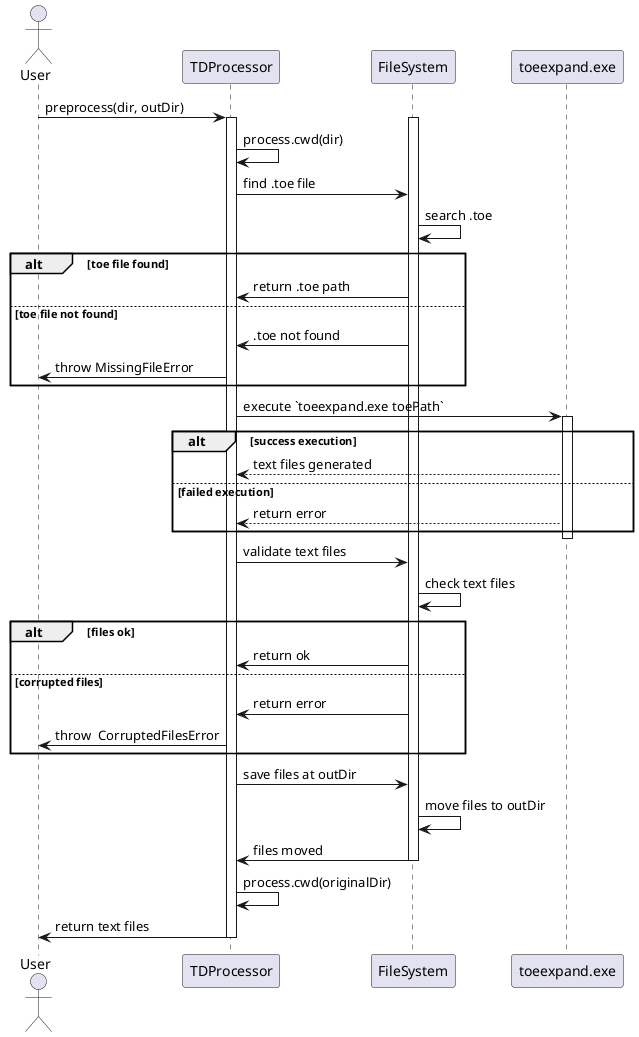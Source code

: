 @startuml

actor User
participant TDProcessor
participant FileSystem
participant toeexpand.exe

User -> TDProcessor: preprocess(dir, outDir)
activate TDProcessor
activate FileSystem

TDProcessor -> TDProcessor: process.cwd(dir)
TDProcessor -> FileSystem: find .toe file
FileSystem -> FileSystem: search .toe

alt toe file found
    FileSystem -> TDProcessor: return .toe path
else toe file not found
    FileSystem -> TDProcessor: .toe not found
    TDProcessor -> User: throw MissingFileError
end



TDProcessor -> toeexpand.exe: execute `toeexpand.exe toePath`
activate toeexpand.exe
alt success execution
    toeexpand.exe --> TDProcessor: text files generated
else failed execution
    toeexpand.exe --> TDProcessor: return error
end
Deactivate toeexpand.exe

TDProcessor -> FileSystem: validate text files
FileSystem -> FileSystem: check text files

alt files ok
    FileSystem -> TDProcessor: return ok
else corrupted files
    FileSystem -> TDProcessor: return error
    TDProcessor -> User: throw  CorruptedFilesError
end

TDProcessor -> FileSystem: save files at outDir
FileSystem -> FileSystem: move files to outDir
FileSystem -> TDProcessor: files moved
deactivate FileSystem

TDProcessor -> TDProcessor: process.cwd(originalDir)
TDProcessor -> User: return text files
deactivate TDProcessor
@enduml
